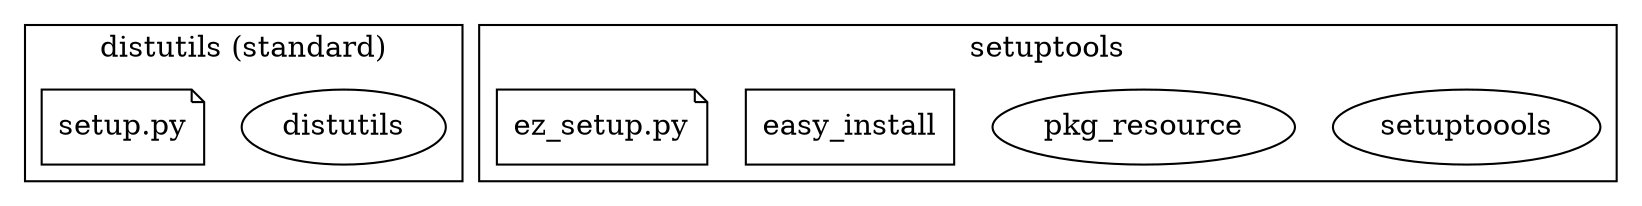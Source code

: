 digraph G {
	graph [layout=dot rankdir=DT]

    subgraph cluster_distutils
    {
        label="distutils (standard)"

        distutils
        "setup.py"[shape=note]
    }

    subgraph cluster_setuptools
    {
        label="setuptools"
        rank=same
        setuptoools
        pkg_resource
        easy_install[shape=box]
        "ez_setup.py"[shape=note]
    }
}
